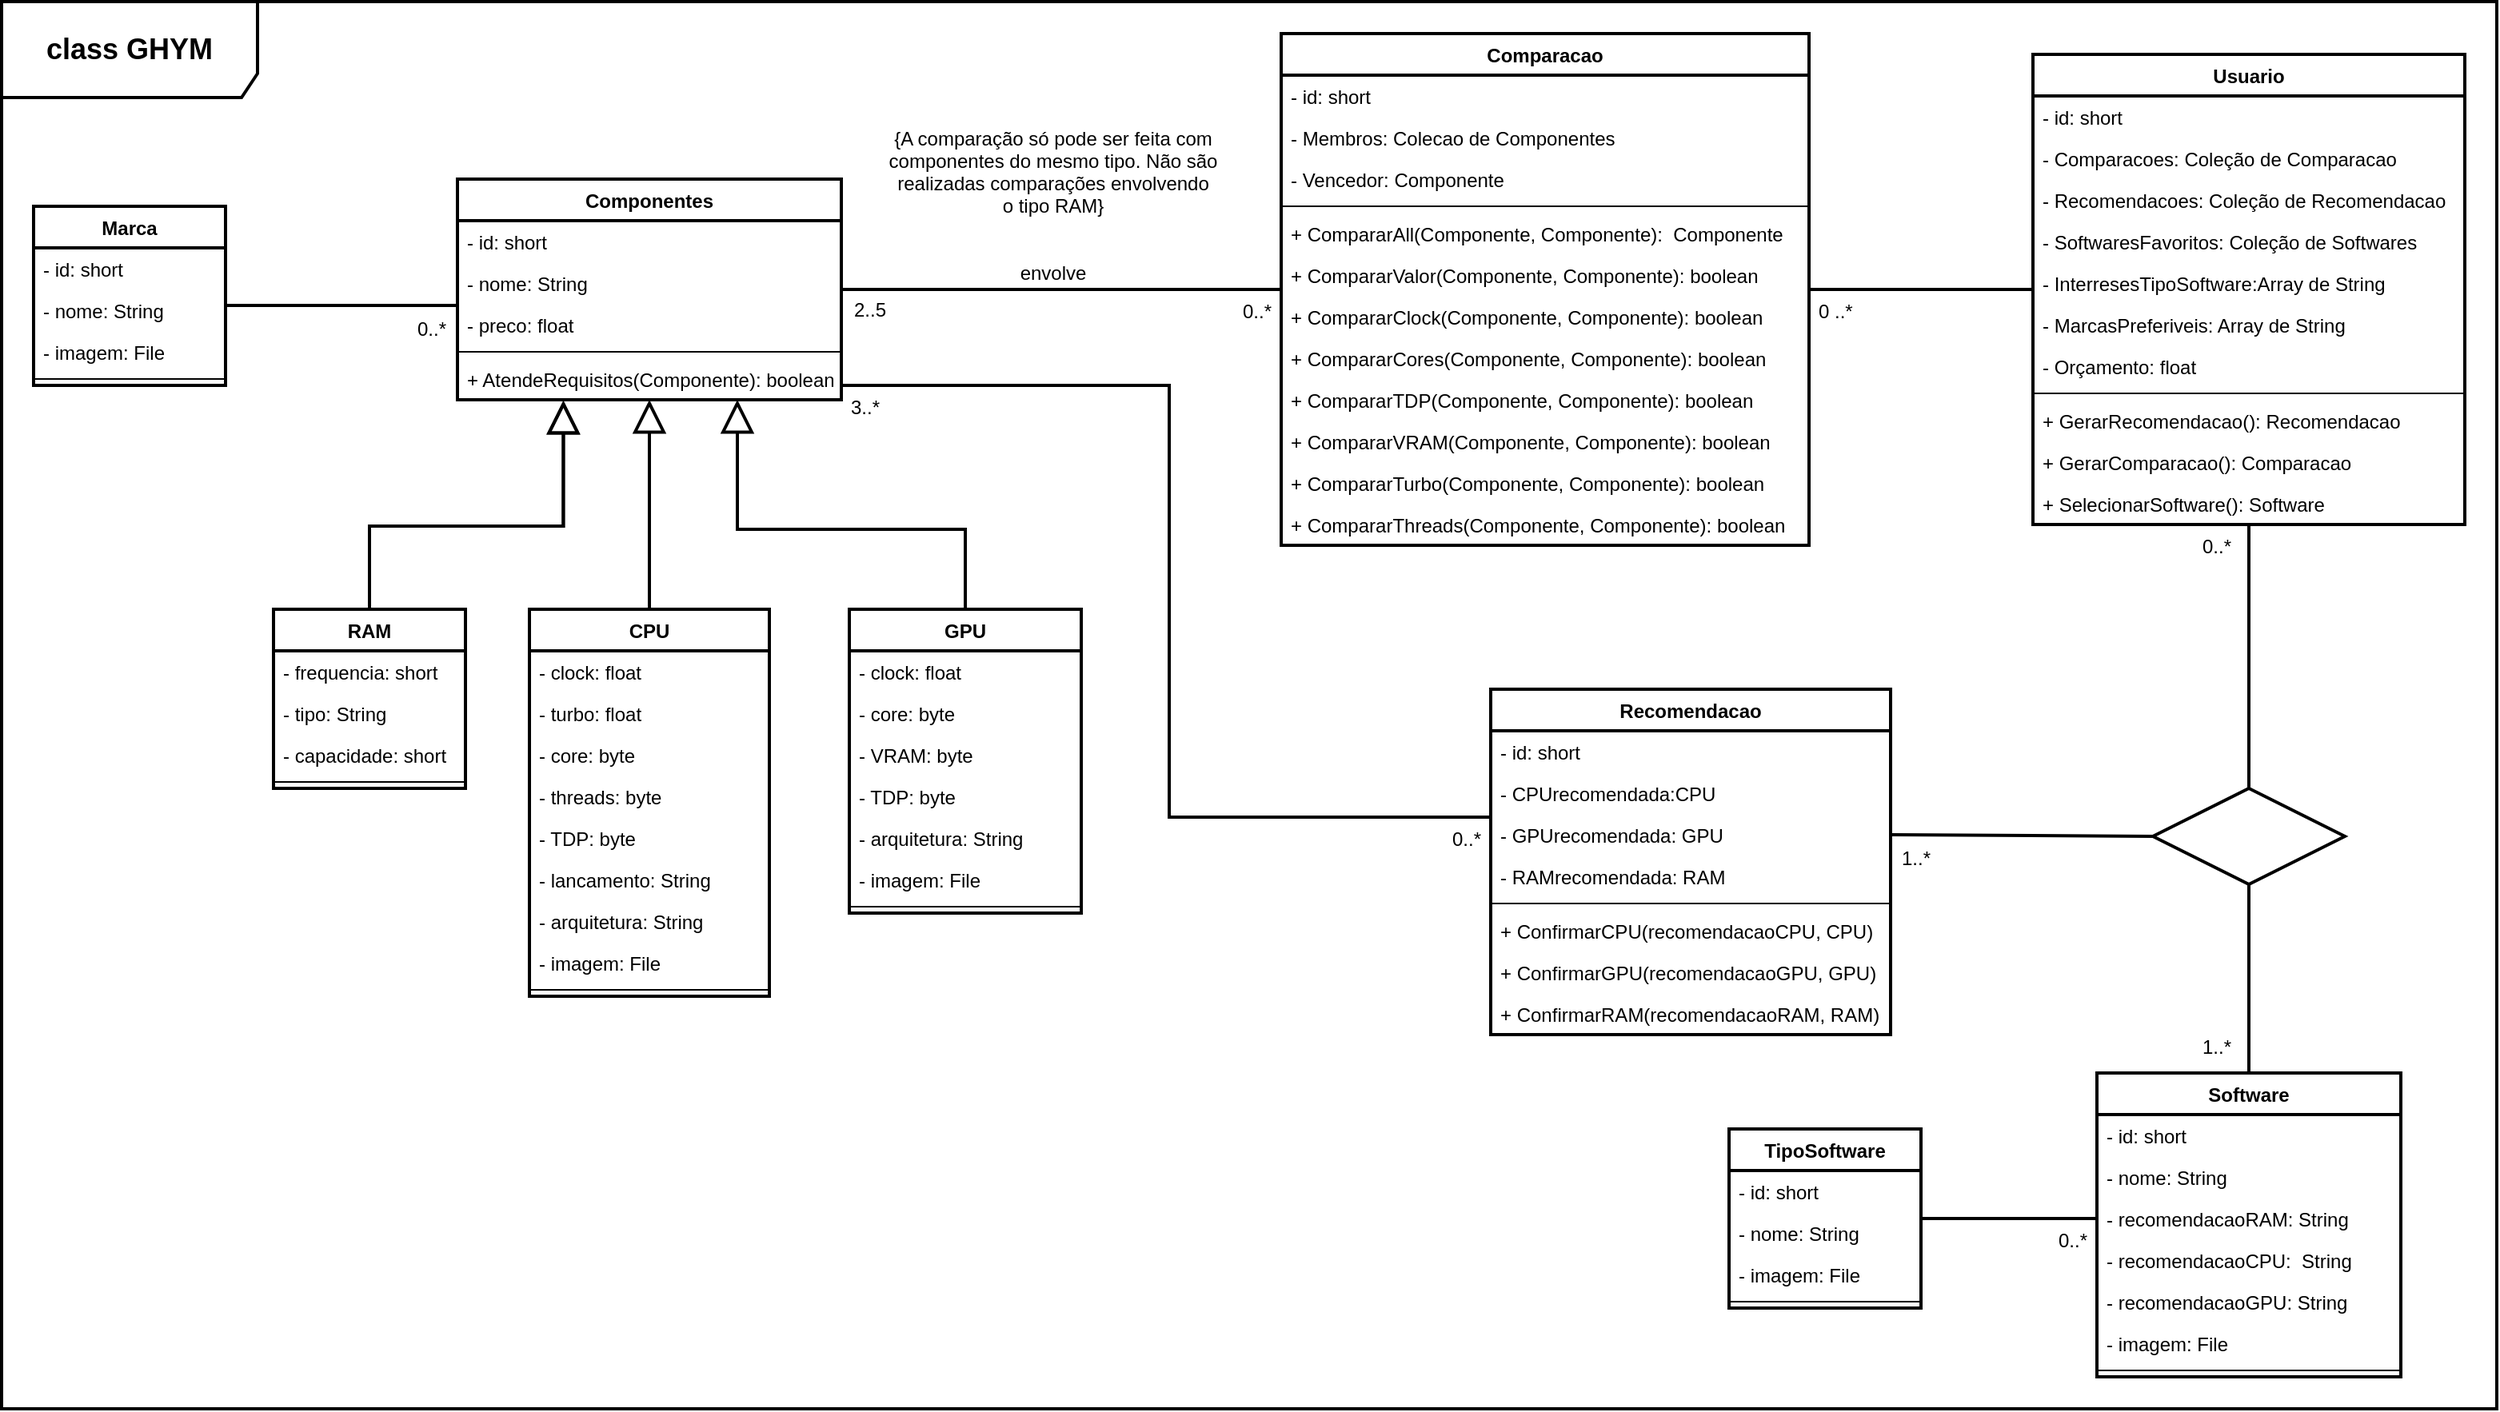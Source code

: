 <mxfile version="20.0.1" type="device"><diagram id="q0GnC5Ls4fekXcow4jfo" name="Page-3"><mxGraphModel dx="2053" dy="1188" grid="1" gridSize="10" guides="1" tooltips="1" connect="1" arrows="1" fold="1" page="1" pageScale="1" pageWidth="1654" pageHeight="1169" math="0" shadow="0"><root><mxCell id="0"/><mxCell id="1" parent="0"/><mxCell id="ru-BR2bb6icUTvmeNzAz-2" value="&lt;b&gt;&lt;font style=&quot;font-size: 18px;&quot;&gt;class GHYM&lt;/font&gt;&lt;/b&gt;" style="shape=umlFrame;whiteSpace=wrap;html=1;width=160;height=60;strokeWidth=2;" parent="1" vertex="1"><mxGeometry x="30" y="90" width="1560" height="880" as="geometry"/></mxCell><mxCell id="Xdkv_CF18negq-r8v4-a-1" value="GPU" style="swimlane;fontStyle=1;align=center;verticalAlign=top;childLayout=stackLayout;horizontal=1;startSize=26;horizontalStack=0;resizeParent=1;resizeParentMax=0;resizeLast=0;collapsible=1;marginBottom=0;strokeWidth=2;" parent="1" vertex="1"><mxGeometry x="560" y="470" width="145" height="190" as="geometry"/></mxCell><mxCell id="Xdkv_CF18negq-r8v4-a-4" value="- clock: float" style="text;strokeColor=none;fillColor=none;align=left;verticalAlign=top;spacingLeft=4;spacingRight=4;overflow=hidden;rotatable=0;points=[[0,0.5],[1,0.5]];portConstraint=eastwest;" parent="Xdkv_CF18negq-r8v4-a-1" vertex="1"><mxGeometry y="26" width="145" height="26" as="geometry"/></mxCell><mxCell id="Xdkv_CF18negq-r8v4-a-5" value="- core: byte" style="text;strokeColor=none;fillColor=none;align=left;verticalAlign=top;spacingLeft=4;spacingRight=4;overflow=hidden;rotatable=0;points=[[0,0.5],[1,0.5]];portConstraint=eastwest;" parent="Xdkv_CF18negq-r8v4-a-1" vertex="1"><mxGeometry y="52" width="145" height="26" as="geometry"/></mxCell><mxCell id="Xdkv_CF18negq-r8v4-a-7" value="- VRAM: byte" style="text;strokeColor=none;fillColor=none;align=left;verticalAlign=top;spacingLeft=4;spacingRight=4;overflow=hidden;rotatable=0;points=[[0,0.5],[1,0.5]];portConstraint=eastwest;" parent="Xdkv_CF18negq-r8v4-a-1" vertex="1"><mxGeometry y="78" width="145" height="26" as="geometry"/></mxCell><mxCell id="Xdkv_CF18negq-r8v4-a-8" value="- TDP: byte" style="text;strokeColor=none;fillColor=none;align=left;verticalAlign=top;spacingLeft=4;spacingRight=4;overflow=hidden;rotatable=0;points=[[0,0.5],[1,0.5]];portConstraint=eastwest;" parent="Xdkv_CF18negq-r8v4-a-1" vertex="1"><mxGeometry y="104" width="145" height="26" as="geometry"/></mxCell><mxCell id="Xdkv_CF18negq-r8v4-a-9" value="- arquitetura: String" style="text;strokeColor=none;fillColor=none;align=left;verticalAlign=top;spacingLeft=4;spacingRight=4;overflow=hidden;rotatable=0;points=[[0,0.5],[1,0.5]];portConstraint=eastwest;" parent="Xdkv_CF18negq-r8v4-a-1" vertex="1"><mxGeometry y="130" width="145" height="26" as="geometry"/></mxCell><mxCell id="Xdkv_CF18negq-r8v4-a-11" value="- imagem: File" style="text;strokeColor=none;fillColor=none;align=left;verticalAlign=top;spacingLeft=4;spacingRight=4;overflow=hidden;rotatable=0;points=[[0,0.5],[1,0.5]];portConstraint=eastwest;" parent="Xdkv_CF18negq-r8v4-a-1" vertex="1"><mxGeometry y="156" width="145" height="26" as="geometry"/></mxCell><mxCell id="Xdkv_CF18negq-r8v4-a-12" value="" style="line;strokeWidth=1;fillColor=none;align=left;verticalAlign=middle;spacingTop=-1;spacingLeft=3;spacingRight=3;rotatable=0;labelPosition=right;points=[];portConstraint=eastwest;" parent="Xdkv_CF18negq-r8v4-a-1" vertex="1"><mxGeometry y="182" width="145" height="8" as="geometry"/></mxCell><mxCell id="xp7jm3sdg3L5fd-eJn9v-1" value="CPU" style="swimlane;fontStyle=1;align=center;verticalAlign=top;childLayout=stackLayout;horizontal=1;startSize=26;horizontalStack=0;resizeParent=1;resizeParentMax=0;resizeLast=0;collapsible=1;marginBottom=0;strokeWidth=2;" parent="1" vertex="1"><mxGeometry x="360" y="470" width="150" height="242" as="geometry"/></mxCell><mxCell id="xp7jm3sdg3L5fd-eJn9v-4" value="- clock: float" style="text;strokeColor=none;fillColor=none;align=left;verticalAlign=top;spacingLeft=4;spacingRight=4;overflow=hidden;rotatable=0;points=[[0,0.5],[1,0.5]];portConstraint=eastwest;" parent="xp7jm3sdg3L5fd-eJn9v-1" vertex="1"><mxGeometry y="26" width="150" height="26" as="geometry"/></mxCell><mxCell id="xp7jm3sdg3L5fd-eJn9v-5" value="- turbo: float" style="text;strokeColor=none;fillColor=none;align=left;verticalAlign=top;spacingLeft=4;spacingRight=4;overflow=hidden;rotatable=0;points=[[0,0.5],[1,0.5]];portConstraint=eastwest;" parent="xp7jm3sdg3L5fd-eJn9v-1" vertex="1"><mxGeometry y="52" width="150" height="26" as="geometry"/></mxCell><mxCell id="xp7jm3sdg3L5fd-eJn9v-6" value="- core: byte" style="text;strokeColor=none;fillColor=none;align=left;verticalAlign=top;spacingLeft=4;spacingRight=4;overflow=hidden;rotatable=0;points=[[0,0.5],[1,0.5]];portConstraint=eastwest;" parent="xp7jm3sdg3L5fd-eJn9v-1" vertex="1"><mxGeometry y="78" width="150" height="26" as="geometry"/></mxCell><mxCell id="xp7jm3sdg3L5fd-eJn9v-7" value="- threads: byte" style="text;strokeColor=none;fillColor=none;align=left;verticalAlign=top;spacingLeft=4;spacingRight=4;overflow=hidden;rotatable=0;points=[[0,0.5],[1,0.5]];portConstraint=eastwest;" parent="xp7jm3sdg3L5fd-eJn9v-1" vertex="1"><mxGeometry y="104" width="150" height="26" as="geometry"/></mxCell><mxCell id="xp7jm3sdg3L5fd-eJn9v-9" value="- TDP: byte" style="text;strokeColor=none;fillColor=none;align=left;verticalAlign=top;spacingLeft=4;spacingRight=4;overflow=hidden;rotatable=0;points=[[0,0.5],[1,0.5]];portConstraint=eastwest;" parent="xp7jm3sdg3L5fd-eJn9v-1" vertex="1"><mxGeometry y="130" width="150" height="26" as="geometry"/></mxCell><mxCell id="xp7jm3sdg3L5fd-eJn9v-10" value="- lancamento: String" style="text;strokeColor=none;fillColor=none;align=left;verticalAlign=top;spacingLeft=4;spacingRight=4;overflow=hidden;rotatable=0;points=[[0,0.5],[1,0.5]];portConstraint=eastwest;" parent="xp7jm3sdg3L5fd-eJn9v-1" vertex="1"><mxGeometry y="156" width="150" height="26" as="geometry"/></mxCell><mxCell id="xp7jm3sdg3L5fd-eJn9v-11" value="- arquitetura: String" style="text;strokeColor=none;fillColor=none;align=left;verticalAlign=top;spacingLeft=4;spacingRight=4;overflow=hidden;rotatable=0;points=[[0,0.5],[1,0.5]];portConstraint=eastwest;" parent="xp7jm3sdg3L5fd-eJn9v-1" vertex="1"><mxGeometry y="182" width="150" height="26" as="geometry"/></mxCell><mxCell id="xp7jm3sdg3L5fd-eJn9v-13" value="- imagem: File" style="text;strokeColor=none;fillColor=none;align=left;verticalAlign=top;spacingLeft=4;spacingRight=4;overflow=hidden;rotatable=0;points=[[0,0.5],[1,0.5]];portConstraint=eastwest;" parent="xp7jm3sdg3L5fd-eJn9v-1" vertex="1"><mxGeometry y="208" width="150" height="26" as="geometry"/></mxCell><mxCell id="xp7jm3sdg3L5fd-eJn9v-14" value="" style="line;strokeWidth=1;fillColor=none;align=left;verticalAlign=middle;spacingTop=-1;spacingLeft=3;spacingRight=3;rotatable=0;labelPosition=right;points=[];portConstraint=eastwest;" parent="xp7jm3sdg3L5fd-eJn9v-1" vertex="1"><mxGeometry y="234" width="150" height="8" as="geometry"/></mxCell><mxCell id="c_ujY5KrWzzszvDml2Bm-1" value="RAM" style="swimlane;fontStyle=1;align=center;verticalAlign=top;childLayout=stackLayout;horizontal=1;startSize=26;horizontalStack=0;resizeParent=1;resizeParentMax=0;resizeLast=0;collapsible=1;marginBottom=0;strokeWidth=2;" parent="1" vertex="1"><mxGeometry x="200" y="470" width="120" height="112" as="geometry"/></mxCell><mxCell id="c_ujY5KrWzzszvDml2Bm-5" value="- frequencia: short" style="text;strokeColor=none;fillColor=none;align=left;verticalAlign=top;spacingLeft=4;spacingRight=4;overflow=hidden;rotatable=0;points=[[0,0.5],[1,0.5]];portConstraint=eastwest;" parent="c_ujY5KrWzzszvDml2Bm-1" vertex="1"><mxGeometry y="26" width="120" height="26" as="geometry"/></mxCell><mxCell id="c_ujY5KrWzzszvDml2Bm-6" value="- tipo: String" style="text;strokeColor=none;fillColor=none;align=left;verticalAlign=top;spacingLeft=4;spacingRight=4;overflow=hidden;rotatable=0;points=[[0,0.5],[1,0.5]];portConstraint=eastwest;" parent="c_ujY5KrWzzszvDml2Bm-1" vertex="1"><mxGeometry y="52" width="120" height="26" as="geometry"/></mxCell><mxCell id="c_ujY5KrWzzszvDml2Bm-7" value="- capacidade: short" style="text;strokeColor=none;fillColor=none;align=left;verticalAlign=top;spacingLeft=4;spacingRight=4;overflow=hidden;rotatable=0;points=[[0,0.5],[1,0.5]];portConstraint=eastwest;" parent="c_ujY5KrWzzszvDml2Bm-1" vertex="1"><mxGeometry y="78" width="120" height="26" as="geometry"/></mxCell><mxCell id="c_ujY5KrWzzszvDml2Bm-9" value="" style="line;strokeWidth=1;fillColor=none;align=left;verticalAlign=middle;spacingTop=-1;spacingLeft=3;spacingRight=3;rotatable=0;labelPosition=right;points=[];portConstraint=eastwest;" parent="c_ujY5KrWzzszvDml2Bm-1" vertex="1"><mxGeometry y="104" width="120" height="8" as="geometry"/></mxCell><mxCell id="sqvv-hXPswrq-XNtysJl-1" value="Software" style="swimlane;fontStyle=1;align=center;verticalAlign=top;childLayout=stackLayout;horizontal=1;startSize=26;horizontalStack=0;resizeParent=1;resizeParentMax=0;resizeLast=0;collapsible=1;marginBottom=0;strokeWidth=2;" parent="1" vertex="1"><mxGeometry x="1340" y="760" width="190" height="190" as="geometry"/></mxCell><mxCell id="sqvv-hXPswrq-XNtysJl-2" value="- id: short" style="text;strokeColor=none;fillColor=none;align=left;verticalAlign=top;spacingLeft=4;spacingRight=4;overflow=hidden;rotatable=0;points=[[0,0.5],[1,0.5]];portConstraint=eastwest;" parent="sqvv-hXPswrq-XNtysJl-1" vertex="1"><mxGeometry y="26" width="190" height="26" as="geometry"/></mxCell><mxCell id="sqvv-hXPswrq-XNtysJl-3" value="- nome: String" style="text;strokeColor=none;fillColor=none;align=left;verticalAlign=top;spacingLeft=4;spacingRight=4;overflow=hidden;rotatable=0;points=[[0,0.5],[1,0.5]];portConstraint=eastwest;" parent="sqvv-hXPswrq-XNtysJl-1" vertex="1"><mxGeometry y="52" width="190" height="26" as="geometry"/></mxCell><mxCell id="sqvv-hXPswrq-XNtysJl-5" value="- recomendacaoRAM: String" style="text;strokeColor=none;fillColor=none;align=left;verticalAlign=top;spacingLeft=4;spacingRight=4;overflow=hidden;rotatable=0;points=[[0,0.5],[1,0.5]];portConstraint=eastwest;" parent="sqvv-hXPswrq-XNtysJl-1" vertex="1"><mxGeometry y="78" width="190" height="26" as="geometry"/></mxCell><mxCell id="sqvv-hXPswrq-XNtysJl-6" value="- recomendacaoCPU:  String" style="text;strokeColor=none;fillColor=none;align=left;verticalAlign=top;spacingLeft=4;spacingRight=4;overflow=hidden;rotatable=0;points=[[0,0.5],[1,0.5]];portConstraint=eastwest;" parent="sqvv-hXPswrq-XNtysJl-1" vertex="1"><mxGeometry y="104" width="190" height="26" as="geometry"/></mxCell><mxCell id="sqvv-hXPswrq-XNtysJl-7" value="- recomendacaoGPU: String" style="text;strokeColor=none;fillColor=none;align=left;verticalAlign=top;spacingLeft=4;spacingRight=4;overflow=hidden;rotatable=0;points=[[0,0.5],[1,0.5]];portConstraint=eastwest;" parent="sqvv-hXPswrq-XNtysJl-1" vertex="1"><mxGeometry y="130" width="190" height="26" as="geometry"/></mxCell><mxCell id="sqvv-hXPswrq-XNtysJl-8" value="- imagem: File" style="text;strokeColor=none;fillColor=none;align=left;verticalAlign=top;spacingLeft=4;spacingRight=4;overflow=hidden;rotatable=0;points=[[0,0.5],[1,0.5]];portConstraint=eastwest;" parent="sqvv-hXPswrq-XNtysJl-1" vertex="1"><mxGeometry y="156" width="190" height="26" as="geometry"/></mxCell><mxCell id="sqvv-hXPswrq-XNtysJl-9" value="" style="line;strokeWidth=1;fillColor=none;align=left;verticalAlign=middle;spacingTop=-1;spacingLeft=3;spacingRight=3;rotatable=0;labelPosition=right;points=[];portConstraint=eastwest;" parent="sqvv-hXPswrq-XNtysJl-1" vertex="1"><mxGeometry y="182" width="190" height="8" as="geometry"/></mxCell><mxCell id="-R02p3gQK6vpSPpN9Q0l-1" value="Recomendacao" style="swimlane;fontStyle=1;align=center;verticalAlign=top;childLayout=stackLayout;horizontal=1;startSize=26;horizontalStack=0;resizeParent=1;resizeParentMax=0;resizeLast=0;collapsible=1;marginBottom=0;strokeWidth=2;" parent="1" vertex="1"><mxGeometry x="961" y="520" width="250" height="216" as="geometry"/></mxCell><mxCell id="PfUgnS2XNSWGEzUDLgGL-3" value="- id: short" style="text;strokeColor=none;fillColor=none;align=left;verticalAlign=top;spacingLeft=4;spacingRight=4;overflow=hidden;rotatable=0;points=[[0,0.5],[1,0.5]];portConstraint=eastwest;" parent="-R02p3gQK6vpSPpN9Q0l-1" vertex="1"><mxGeometry y="26" width="250" height="26" as="geometry"/></mxCell><mxCell id="-R02p3gQK6vpSPpN9Q0l-5" value="- CPUrecomendada:CPU" style="text;strokeColor=none;fillColor=none;align=left;verticalAlign=top;spacingLeft=4;spacingRight=4;overflow=hidden;rotatable=0;points=[[0,0.5],[1,0.5]];portConstraint=eastwest;" parent="-R02p3gQK6vpSPpN9Q0l-1" vertex="1"><mxGeometry y="52" width="250" height="26" as="geometry"/></mxCell><mxCell id="-R02p3gQK6vpSPpN9Q0l-6" value="- GPUrecomendada: GPU" style="text;strokeColor=none;fillColor=none;align=left;verticalAlign=top;spacingLeft=4;spacingRight=4;overflow=hidden;rotatable=0;points=[[0,0.5],[1,0.5]];portConstraint=eastwest;" parent="-R02p3gQK6vpSPpN9Q0l-1" vertex="1"><mxGeometry y="78" width="250" height="26" as="geometry"/></mxCell><mxCell id="-R02p3gQK6vpSPpN9Q0l-2" value="- RAMrecomendada: RAM" style="text;strokeColor=none;fillColor=none;align=left;verticalAlign=top;spacingLeft=4;spacingRight=4;overflow=hidden;rotatable=0;points=[[0,0.5],[1,0.5]];portConstraint=eastwest;" parent="-R02p3gQK6vpSPpN9Q0l-1" vertex="1"><mxGeometry y="104" width="250" height="26" as="geometry"/></mxCell><mxCell id="-R02p3gQK6vpSPpN9Q0l-3" value="" style="line;strokeWidth=1;fillColor=none;align=left;verticalAlign=middle;spacingTop=-1;spacingLeft=3;spacingRight=3;rotatable=0;labelPosition=right;points=[];portConstraint=eastwest;" parent="-R02p3gQK6vpSPpN9Q0l-1" vertex="1"><mxGeometry y="130" width="250" height="8" as="geometry"/></mxCell><mxCell id="-R02p3gQK6vpSPpN9Q0l-4" value="+ ConfirmarCPU(recomendacaoCPU, CPU)" style="text;strokeColor=none;fillColor=none;align=left;verticalAlign=top;spacingLeft=4;spacingRight=4;overflow=hidden;rotatable=0;points=[[0,0.5],[1,0.5]];portConstraint=eastwest;" parent="-R02p3gQK6vpSPpN9Q0l-1" vertex="1"><mxGeometry y="138" width="250" height="26" as="geometry"/></mxCell><mxCell id="PfUgnS2XNSWGEzUDLgGL-10" value="+ ConfirmarGPU(recomendacaoGPU, GPU)" style="text;strokeColor=none;fillColor=none;align=left;verticalAlign=top;spacingLeft=4;spacingRight=4;overflow=hidden;rotatable=0;points=[[0,0.5],[1,0.5]];portConstraint=eastwest;" parent="-R02p3gQK6vpSPpN9Q0l-1" vertex="1"><mxGeometry y="164" width="250" height="26" as="geometry"/></mxCell><mxCell id="PfUgnS2XNSWGEzUDLgGL-11" value="+ ConfirmarRAM(recomendacaoRAM, RAM)" style="text;strokeColor=none;fillColor=none;align=left;verticalAlign=top;spacingLeft=4;spacingRight=4;overflow=hidden;rotatable=0;points=[[0,0.5],[1,0.5]];portConstraint=eastwest;" parent="-R02p3gQK6vpSPpN9Q0l-1" vertex="1"><mxGeometry y="190" width="250" height="26" as="geometry"/></mxCell><mxCell id="-R02p3gQK6vpSPpN9Q0l-7" value="Componentes" style="swimlane;fontStyle=1;align=center;verticalAlign=top;childLayout=stackLayout;horizontal=1;startSize=26;horizontalStack=0;resizeParent=1;resizeParentMax=0;resizeLast=0;collapsible=1;marginBottom=0;strokeWidth=2;" parent="1" vertex="1"><mxGeometry x="315" y="201" width="240" height="138" as="geometry"/></mxCell><mxCell id="-R02p3gQK6vpSPpN9Q0l-11" value="- id: short" style="text;strokeColor=none;fillColor=none;align=left;verticalAlign=top;spacingLeft=4;spacingRight=4;overflow=hidden;rotatable=0;points=[[0,0.5],[1,0.5]];portConstraint=eastwest;" parent="-R02p3gQK6vpSPpN9Q0l-7" vertex="1"><mxGeometry y="26" width="240" height="26" as="geometry"/></mxCell><mxCell id="-R02p3gQK6vpSPpN9Q0l-12" value="- nome: String" style="text;strokeColor=none;fillColor=none;align=left;verticalAlign=top;spacingLeft=4;spacingRight=4;overflow=hidden;rotatable=0;points=[[0,0.5],[1,0.5]];portConstraint=eastwest;" parent="-R02p3gQK6vpSPpN9Q0l-7" vertex="1"><mxGeometry y="52" width="240" height="26" as="geometry"/></mxCell><mxCell id="Om5pebT329hOCY7zmXVv-1" value="- preco: float" style="text;strokeColor=none;fillColor=none;align=left;verticalAlign=top;spacingLeft=4;spacingRight=4;overflow=hidden;rotatable=0;points=[[0,0.5],[1,0.5]];portConstraint=eastwest;" parent="-R02p3gQK6vpSPpN9Q0l-7" vertex="1"><mxGeometry y="78" width="240" height="26" as="geometry"/></mxCell><mxCell id="-R02p3gQK6vpSPpN9Q0l-9" value="" style="line;strokeWidth=1;fillColor=none;align=left;verticalAlign=middle;spacingTop=-1;spacingLeft=3;spacingRight=3;rotatable=0;labelPosition=right;points=[];portConstraint=eastwest;" parent="-R02p3gQK6vpSPpN9Q0l-7" vertex="1"><mxGeometry y="104" width="240" height="8" as="geometry"/></mxCell><mxCell id="Om5pebT329hOCY7zmXVv-17" value="+ AtendeRequisitos(Componente): boolean" style="text;strokeColor=none;fillColor=none;align=left;verticalAlign=top;spacingLeft=4;spacingRight=4;overflow=hidden;rotatable=0;points=[[0,0.5],[1,0.5]];portConstraint=eastwest;" parent="-R02p3gQK6vpSPpN9Q0l-7" vertex="1"><mxGeometry y="112" width="240" height="26" as="geometry"/></mxCell><mxCell id="Om5pebT329hOCY7zmXVv-2" value="Comparacao" style="swimlane;fontStyle=1;align=center;verticalAlign=top;childLayout=stackLayout;horizontal=1;startSize=26;horizontalStack=0;resizeParent=1;resizeParentMax=0;resizeLast=0;collapsible=1;marginBottom=0;strokeWidth=2;" parent="1" vertex="1"><mxGeometry x="830" y="110" width="330" height="320" as="geometry"/></mxCell><mxCell id="Om5pebT329hOCY7zmXVv-3" value="- id: short" style="text;strokeColor=none;fillColor=none;align=left;verticalAlign=top;spacingLeft=4;spacingRight=4;overflow=hidden;rotatable=0;points=[[0,0.5],[1,0.5]];portConstraint=eastwest;" parent="Om5pebT329hOCY7zmXVv-2" vertex="1"><mxGeometry y="26" width="330" height="26" as="geometry"/></mxCell><mxCell id="Om5pebT329hOCY7zmXVv-4" value="- Membros: Colecao de Componentes" style="text;strokeColor=none;fillColor=none;align=left;verticalAlign=top;spacingLeft=4;spacingRight=4;overflow=hidden;rotatable=0;points=[[0,0.5],[1,0.5]];portConstraint=eastwest;" parent="Om5pebT329hOCY7zmXVv-2" vertex="1"><mxGeometry y="52" width="330" height="26" as="geometry"/></mxCell><mxCell id="Om5pebT329hOCY7zmXVv-5" value="- Vencedor: Componente" style="text;strokeColor=none;fillColor=none;align=left;verticalAlign=top;spacingLeft=4;spacingRight=4;overflow=hidden;rotatable=0;points=[[0,0.5],[1,0.5]];portConstraint=eastwest;" parent="Om5pebT329hOCY7zmXVv-2" vertex="1"><mxGeometry y="78" width="330" height="26" as="geometry"/></mxCell><mxCell id="Om5pebT329hOCY7zmXVv-7" value="" style="line;strokeWidth=1;fillColor=none;align=left;verticalAlign=middle;spacingTop=-1;spacingLeft=3;spacingRight=3;rotatable=0;labelPosition=right;points=[];portConstraint=eastwest;" parent="Om5pebT329hOCY7zmXVv-2" vertex="1"><mxGeometry y="104" width="330" height="8" as="geometry"/></mxCell><mxCell id="Om5pebT329hOCY7zmXVv-16" value="+ CompararAll(Componente, Componente):  Componente" style="text;strokeColor=none;fillColor=none;align=left;verticalAlign=top;spacingLeft=4;spacingRight=4;overflow=hidden;rotatable=0;points=[[0,0.5],[1,0.5]];portConstraint=eastwest;" parent="Om5pebT329hOCY7zmXVv-2" vertex="1"><mxGeometry y="112" width="330" height="26" as="geometry"/></mxCell><mxCell id="Om5pebT329hOCY7zmXVv-10" value="+ CompararValor(Componente, Componente): boolean" style="text;strokeColor=none;fillColor=none;align=left;verticalAlign=top;spacingLeft=4;spacingRight=4;overflow=hidden;rotatable=0;points=[[0,0.5],[1,0.5]];portConstraint=eastwest;" parent="Om5pebT329hOCY7zmXVv-2" vertex="1"><mxGeometry y="138" width="330" height="26" as="geometry"/></mxCell><mxCell id="Om5pebT329hOCY7zmXVv-11" value="+ CompararClock(Componente, Componente): boolean" style="text;strokeColor=none;fillColor=none;align=left;verticalAlign=top;spacingLeft=4;spacingRight=4;overflow=hidden;rotatable=0;points=[[0,0.5],[1,0.5]];portConstraint=eastwest;" parent="Om5pebT329hOCY7zmXVv-2" vertex="1"><mxGeometry y="164" width="330" height="26" as="geometry"/></mxCell><mxCell id="Om5pebT329hOCY7zmXVv-12" value="+ CompararCores(Componente, Componente): boolean" style="text;strokeColor=none;fillColor=none;align=left;verticalAlign=top;spacingLeft=4;spacingRight=4;overflow=hidden;rotatable=0;points=[[0,0.5],[1,0.5]];portConstraint=eastwest;" parent="Om5pebT329hOCY7zmXVv-2" vertex="1"><mxGeometry y="190" width="330" height="26" as="geometry"/></mxCell><mxCell id="Om5pebT329hOCY7zmXVv-13" value="+ CompararTDP(Componente, Componente): boolean" style="text;strokeColor=none;fillColor=none;align=left;verticalAlign=top;spacingLeft=4;spacingRight=4;overflow=hidden;rotatable=0;points=[[0,0.5],[1,0.5]];portConstraint=eastwest;" parent="Om5pebT329hOCY7zmXVv-2" vertex="1"><mxGeometry y="216" width="330" height="26" as="geometry"/></mxCell><mxCell id="Om5pebT329hOCY7zmXVv-14" value="+ CompararVRAM(Componente, Componente): boolean" style="text;strokeColor=none;fillColor=none;align=left;verticalAlign=top;spacingLeft=4;spacingRight=4;overflow=hidden;rotatable=0;points=[[0,0.5],[1,0.5]];portConstraint=eastwest;" parent="Om5pebT329hOCY7zmXVv-2" vertex="1"><mxGeometry y="242" width="330" height="26" as="geometry"/></mxCell><mxCell id="Om5pebT329hOCY7zmXVv-15" value="+ CompararTurbo(Componente, Componente): boolean" style="text;strokeColor=none;fillColor=none;align=left;verticalAlign=top;spacingLeft=4;spacingRight=4;overflow=hidden;rotatable=0;points=[[0,0.5],[1,0.5]];portConstraint=eastwest;" parent="Om5pebT329hOCY7zmXVv-2" vertex="1"><mxGeometry y="268" width="330" height="26" as="geometry"/></mxCell><mxCell id="Om5pebT329hOCY7zmXVv-8" value="+ CompararThreads(Componente, Componente): boolean" style="text;strokeColor=none;fillColor=none;align=left;verticalAlign=top;spacingLeft=4;spacingRight=4;overflow=hidden;rotatable=0;points=[[0,0.5],[1,0.5]];portConstraint=eastwest;" parent="Om5pebT329hOCY7zmXVv-2" vertex="1"><mxGeometry y="294" width="330" height="26" as="geometry"/></mxCell><mxCell id="Om5pebT329hOCY7zmXVv-19" value="Usuario" style="swimlane;fontStyle=1;align=center;verticalAlign=top;childLayout=stackLayout;horizontal=1;startSize=26;horizontalStack=0;resizeParent=1;resizeParentMax=0;resizeLast=0;collapsible=1;marginBottom=0;strokeWidth=2;" parent="1" vertex="1"><mxGeometry x="1300" y="123" width="270" height="294" as="geometry"/></mxCell><mxCell id="v1nuqU7W55UNnPgFT_dU-1" value="- id: short" style="text;strokeColor=none;fillColor=none;align=left;verticalAlign=top;spacingLeft=4;spacingRight=4;overflow=hidden;rotatable=0;points=[[0,0.5],[1,0.5]];portConstraint=eastwest;" parent="Om5pebT329hOCY7zmXVv-19" vertex="1"><mxGeometry y="26" width="270" height="26" as="geometry"/></mxCell><mxCell id="Om5pebT329hOCY7zmXVv-24" value="- Comparacoes: Coleção de Comparacao " style="text;strokeColor=none;fillColor=none;align=left;verticalAlign=top;spacingLeft=4;spacingRight=4;overflow=hidden;rotatable=0;points=[[0,0.5],[1,0.5]];portConstraint=eastwest;" parent="Om5pebT329hOCY7zmXVv-19" vertex="1"><mxGeometry y="52" width="270" height="26" as="geometry"/></mxCell><mxCell id="Om5pebT329hOCY7zmXVv-20" value="- Recomendacoes: Coleção de Recomendacao " style="text;strokeColor=none;fillColor=none;align=left;verticalAlign=top;spacingLeft=4;spacingRight=4;overflow=hidden;rotatable=0;points=[[0,0.5],[1,0.5]];portConstraint=eastwest;" parent="Om5pebT329hOCY7zmXVv-19" vertex="1"><mxGeometry y="78" width="270" height="26" as="geometry"/></mxCell><mxCell id="Om5pebT329hOCY7zmXVv-25" value="- SoftwaresFavoritos: Coleção de Softwares " style="text;strokeColor=none;fillColor=none;align=left;verticalAlign=top;spacingLeft=4;spacingRight=4;overflow=hidden;rotatable=0;points=[[0,0.5],[1,0.5]];portConstraint=eastwest;" parent="Om5pebT329hOCY7zmXVv-19" vertex="1"><mxGeometry y="104" width="270" height="26" as="geometry"/></mxCell><mxCell id="Om5pebT329hOCY7zmXVv-26" value="- InterresesTipoSoftware:Array de String " style="text;strokeColor=none;fillColor=none;align=left;verticalAlign=top;spacingLeft=4;spacingRight=4;overflow=hidden;rotatable=0;points=[[0,0.5],[1,0.5]];portConstraint=eastwest;" parent="Om5pebT329hOCY7zmXVv-19" vertex="1"><mxGeometry y="130" width="270" height="26" as="geometry"/></mxCell><mxCell id="Om5pebT329hOCY7zmXVv-28" value="- MarcasPreferiveis: Array de String" style="text;strokeColor=none;fillColor=none;align=left;verticalAlign=top;spacingLeft=4;spacingRight=4;overflow=hidden;rotatable=0;points=[[0,0.5],[1,0.5]];portConstraint=eastwest;" parent="Om5pebT329hOCY7zmXVv-19" vertex="1"><mxGeometry y="156" width="270" height="26" as="geometry"/></mxCell><mxCell id="Om5pebT329hOCY7zmXVv-27" value="- Orçamento: float " style="text;strokeColor=none;fillColor=none;align=left;verticalAlign=top;spacingLeft=4;spacingRight=4;overflow=hidden;rotatable=0;points=[[0,0.5],[1,0.5]];portConstraint=eastwest;" parent="Om5pebT329hOCY7zmXVv-19" vertex="1"><mxGeometry y="182" width="270" height="26" as="geometry"/></mxCell><mxCell id="Om5pebT329hOCY7zmXVv-21" value="" style="line;strokeWidth=1;fillColor=none;align=left;verticalAlign=middle;spacingTop=-1;spacingLeft=3;spacingRight=3;rotatable=0;labelPosition=right;points=[];portConstraint=eastwest;" parent="Om5pebT329hOCY7zmXVv-19" vertex="1"><mxGeometry y="208" width="270" height="8" as="geometry"/></mxCell><mxCell id="Om5pebT329hOCY7zmXVv-22" value="+ GerarRecomendacao(): Recomendacao" style="text;strokeColor=none;fillColor=none;align=left;verticalAlign=top;spacingLeft=4;spacingRight=4;overflow=hidden;rotatable=0;points=[[0,0.5],[1,0.5]];portConstraint=eastwest;" parent="Om5pebT329hOCY7zmXVv-19" vertex="1"><mxGeometry y="216" width="270" height="26" as="geometry"/></mxCell><mxCell id="PfUgnS2XNSWGEzUDLgGL-1" value="+ GerarComparacao(): Comparacao" style="text;strokeColor=none;fillColor=none;align=left;verticalAlign=top;spacingLeft=4;spacingRight=4;overflow=hidden;rotatable=0;points=[[0,0.5],[1,0.5]];portConstraint=eastwest;" parent="Om5pebT329hOCY7zmXVv-19" vertex="1"><mxGeometry y="242" width="270" height="26" as="geometry"/></mxCell><mxCell id="PfUgnS2XNSWGEzUDLgGL-2" value="+ SelecionarSoftware(): Software" style="text;strokeColor=none;fillColor=none;align=left;verticalAlign=top;spacingLeft=4;spacingRight=4;overflow=hidden;rotatable=0;points=[[0,0.5],[1,0.5]];portConstraint=eastwest;" parent="Om5pebT329hOCY7zmXVv-19" vertex="1"><mxGeometry y="268" width="270" height="26" as="geometry"/></mxCell><mxCell id="Om5pebT329hOCY7zmXVv-29" value="" style="endArrow=block;endSize=16;endFill=0;html=1;rounded=0;strokeWidth=2;edgeStyle=orthogonalEdgeStyle;entryX=0.276;entryY=1.019;entryDx=0;entryDy=0;entryPerimeter=0;" parent="1" source="c_ujY5KrWzzszvDml2Bm-1" target="Om5pebT329hOCY7zmXVv-17" edge="1"><mxGeometry width="160" relative="1" as="geometry"><mxPoint x="800" y="310" as="sourcePoint"/><mxPoint x="390" y="390" as="targetPoint"/><Array as="points"><mxPoint x="260" y="418"/><mxPoint x="381" y="418"/></Array></mxGeometry></mxCell><mxCell id="Om5pebT329hOCY7zmXVv-30" value="" style="endArrow=block;endSize=16;endFill=0;html=1;rounded=0;strokeWidth=2;" parent="1" source="xp7jm3sdg3L5fd-eJn9v-1" target="-R02p3gQK6vpSPpN9Q0l-7" edge="1"><mxGeometry width="160" relative="1" as="geometry"><mxPoint x="310.329" y="480.0" as="sourcePoint"/><mxPoint x="385.947" y="375" as="targetPoint"/></mxGeometry></mxCell><mxCell id="Om5pebT329hOCY7zmXVv-31" value="" style="endArrow=block;endSize=16;endFill=0;html=1;rounded=0;strokeWidth=2;edgeStyle=orthogonalEdgeStyle;exitX=0.5;exitY=0;exitDx=0;exitDy=0;" parent="1" source="Xdkv_CF18negq-r8v4-a-1" target="-R02p3gQK6vpSPpN9Q0l-7" edge="1"><mxGeometry width="160" relative="1" as="geometry"><mxPoint x="445" y="480.0" as="sourcePoint"/><mxPoint x="445" y="375" as="targetPoint"/><Array as="points"><mxPoint x="632" y="420"/><mxPoint x="490" y="420"/></Array></mxGeometry></mxCell><mxCell id="Om5pebT329hOCY7zmXVv-32" value="" style="endArrow=none;html=1;rounded=0;strokeWidth=2;" parent="1" source="-R02p3gQK6vpSPpN9Q0l-7" target="Om5pebT329hOCY7zmXVv-2" edge="1"><mxGeometry relative="1" as="geometry"><mxPoint x="660" y="350" as="sourcePoint"/><mxPoint x="820" y="350" as="targetPoint"/></mxGeometry></mxCell><mxCell id="Om5pebT329hOCY7zmXVv-33" value="" style="endArrow=none;html=1;rounded=0;strokeWidth=2;" parent="1" source="Om5pebT329hOCY7zmXVv-19" target="Om5pebT329hOCY7zmXVv-2" edge="1"><mxGeometry relative="1" as="geometry"><mxPoint x="565" y="293" as="sourcePoint"/><mxPoint x="830" y="293" as="targetPoint"/></mxGeometry></mxCell><mxCell id="Om5pebT329hOCY7zmXVv-34" value="" style="endArrow=none;html=1;rounded=0;strokeWidth=2;" parent="1" source="Om5pebT329hOCY7zmXVv-19" target="Om5pebT329hOCY7zmXVv-35" edge="1"><mxGeometry relative="1" as="geometry"><mxPoint x="1310" y="293" as="sourcePoint"/><mxPoint x="1435" y="510" as="targetPoint"/></mxGeometry></mxCell><mxCell id="Om5pebT329hOCY7zmXVv-35" value="" style="shape=rhombus;perimeter=rhombusPerimeter;whiteSpace=wrap;html=1;align=center;strokeWidth=2;" parent="1" vertex="1"><mxGeometry x="1375" y="582" width="120" height="60" as="geometry"/></mxCell><mxCell id="Om5pebT329hOCY7zmXVv-36" value="" style="endArrow=none;html=1;rounded=0;strokeWidth=2;entryX=0.5;entryY=1;entryDx=0;entryDy=0;" parent="1" source="sqvv-hXPswrq-XNtysJl-1" target="Om5pebT329hOCY7zmXVv-35" edge="1"><mxGeometry relative="1" as="geometry"><mxPoint x="1445" y="401" as="sourcePoint"/><mxPoint x="1445" y="592" as="targetPoint"/></mxGeometry></mxCell><mxCell id="Om5pebT329hOCY7zmXVv-37" value="" style="endArrow=none;html=1;rounded=0;strokeWidth=2;exitX=0;exitY=0.5;exitDx=0;exitDy=0;entryX=1;entryY=0.5;entryDx=0;entryDy=0;" parent="1" source="Om5pebT329hOCY7zmXVv-35" target="-R02p3gQK6vpSPpN9Q0l-6" edge="1"><mxGeometry relative="1" as="geometry"><mxPoint x="1445" y="740" as="sourcePoint"/><mxPoint x="1290" y="630" as="targetPoint"/></mxGeometry></mxCell><mxCell id="Om5pebT329hOCY7zmXVv-38" value="2..5" style="text;strokeColor=none;fillColor=none;spacingLeft=4;spacingRight=4;overflow=hidden;rotatable=0;points=[[0,0.5],[1,0.5]];portConstraint=eastwest;fontSize=12;" parent="1" vertex="1"><mxGeometry x="557" y="269" width="40" height="30" as="geometry"/></mxCell><mxCell id="Om5pebT329hOCY7zmXVv-39" value="0..*" style="text;strokeColor=none;fillColor=none;spacingLeft=4;spacingRight=4;overflow=hidden;rotatable=0;points=[[0,0.5],[1,0.5]];portConstraint=eastwest;fontSize=12;" parent="1" vertex="1"><mxGeometry x="800" y="270" width="30" height="30" as="geometry"/></mxCell><mxCell id="Om5pebT329hOCY7zmXVv-40" value="{A comparação só pode ser feita com &#10;componentes do mesmo tipo. Não são &#10;realizadas comparações envolvendo&#10;o tipo RAM}" style="text;strokeColor=none;fillColor=none;spacingLeft=4;spacingRight=4;overflow=hidden;rotatable=0;points=[[0,0.5],[1,0.5]];portConstraint=eastwest;fontSize=12;align=center;" parent="1" vertex="1"><mxGeometry x="580" y="162" width="215" height="60" as="geometry"/></mxCell><mxCell id="Om5pebT329hOCY7zmXVv-41" value="envolve" style="text;strokeColor=none;fillColor=none;spacingLeft=4;spacingRight=4;overflow=hidden;rotatable=0;points=[[0,0.5],[1,0.5]];portConstraint=eastwest;fontSize=12;align=center;" parent="1" vertex="1"><mxGeometry x="612.5" y="246" width="150" height="20" as="geometry"/></mxCell><mxCell id="Om5pebT329hOCY7zmXVv-42" value="0 ..*" style="text;strokeColor=none;fillColor=none;spacingLeft=4;spacingRight=4;overflow=hidden;rotatable=0;points=[[0,0.5],[1,0.5]];portConstraint=eastwest;fontSize=12;" parent="1" vertex="1"><mxGeometry x="1160" y="270" width="40" height="30" as="geometry"/></mxCell><mxCell id="Om5pebT329hOCY7zmXVv-43" value="0..*" style="text;strokeColor=none;fillColor=none;spacingLeft=4;spacingRight=4;overflow=hidden;rotatable=0;points=[[0,0.5],[1,0.5]];portConstraint=eastwest;fontSize=12;" parent="1" vertex="1"><mxGeometry x="1400" y="417" width="30" height="29" as="geometry"/></mxCell><mxCell id="Om5pebT329hOCY7zmXVv-44" value="1..*" style="text;strokeColor=none;fillColor=none;spacingLeft=4;spacingRight=4;overflow=hidden;rotatable=0;points=[[0,0.5],[1,0.5]];portConstraint=eastwest;fontSize=12;" parent="1" vertex="1"><mxGeometry x="1400" y="730" width="50" height="30" as="geometry"/></mxCell><mxCell id="Om5pebT329hOCY7zmXVv-45" value="1..*" style="text;strokeColor=none;fillColor=none;spacingLeft=4;spacingRight=4;overflow=hidden;rotatable=0;points=[[0,0.5],[1,0.5]];portConstraint=eastwest;fontSize=12;" parent="1" vertex="1"><mxGeometry x="1212" y="612" width="40" height="30" as="geometry"/></mxCell><mxCell id="Om5pebT329hOCY7zmXVv-46" value="" style="endArrow=none;html=1;rounded=0;strokeWidth=2;edgeStyle=orthogonalEdgeStyle;" parent="1" source="-R02p3gQK6vpSPpN9Q0l-1" target="-R02p3gQK6vpSPpN9Q0l-7" edge="1"><mxGeometry relative="1" as="geometry"><mxPoint x="1385" y="622" as="sourcePoint"/><mxPoint x="1190" y="619.873" as="targetPoint"/><Array as="points"><mxPoint x="760" y="600"/><mxPoint x="760" y="330"/></Array></mxGeometry></mxCell><mxCell id="Om5pebT329hOCY7zmXVv-47" value="3..*" style="text;strokeColor=none;fillColor=none;spacingLeft=4;spacingRight=4;overflow=hidden;rotatable=0;points=[[0,0.5],[1,0.5]];portConstraint=eastwest;fontSize=12;" parent="1" vertex="1"><mxGeometry x="555" y="330" width="40" height="30" as="geometry"/></mxCell><mxCell id="Om5pebT329hOCY7zmXVv-48" value="0..*" style="text;strokeColor=none;fillColor=none;spacingLeft=4;spacingRight=4;overflow=hidden;rotatable=0;points=[[0,0.5],[1,0.5]];portConstraint=eastwest;fontSize=12;" parent="1" vertex="1"><mxGeometry x="931" y="600" width="40" height="30" as="geometry"/></mxCell><mxCell id="hIc3Y7qkmeZQR3KuCQjr-1" value="Marca" style="swimlane;fontStyle=1;align=center;verticalAlign=top;childLayout=stackLayout;horizontal=1;startSize=26;horizontalStack=0;resizeParent=1;resizeParentMax=0;resizeLast=0;collapsible=1;marginBottom=0;strokeWidth=2;" parent="1" vertex="1"><mxGeometry x="50" y="218" width="120" height="112" as="geometry"/></mxCell><mxCell id="hIc3Y7qkmeZQR3KuCQjr-2" value="- id: short" style="text;strokeColor=none;fillColor=none;align=left;verticalAlign=top;spacingLeft=4;spacingRight=4;overflow=hidden;rotatable=0;points=[[0,0.5],[1,0.5]];portConstraint=eastwest;" parent="hIc3Y7qkmeZQR3KuCQjr-1" vertex="1"><mxGeometry y="26" width="120" height="26" as="geometry"/></mxCell><mxCell id="hIc3Y7qkmeZQR3KuCQjr-3" value="- nome: String" style="text;strokeColor=none;fillColor=none;align=left;verticalAlign=top;spacingLeft=4;spacingRight=4;overflow=hidden;rotatable=0;points=[[0,0.5],[1,0.5]];portConstraint=eastwest;" parent="hIc3Y7qkmeZQR3KuCQjr-1" vertex="1"><mxGeometry y="52" width="120" height="26" as="geometry"/></mxCell><mxCell id="hIc3Y7qkmeZQR3KuCQjr-4" value="- imagem: File" style="text;strokeColor=none;fillColor=none;align=left;verticalAlign=top;spacingLeft=4;spacingRight=4;overflow=hidden;rotatable=0;points=[[0,0.5],[1,0.5]];portConstraint=eastwest;" parent="hIc3Y7qkmeZQR3KuCQjr-1" vertex="1"><mxGeometry y="78" width="120" height="26" as="geometry"/></mxCell><mxCell id="hIc3Y7qkmeZQR3KuCQjr-5" value="" style="line;strokeWidth=1;fillColor=none;align=left;verticalAlign=middle;spacingTop=-1;spacingLeft=3;spacingRight=3;rotatable=0;labelPosition=right;points=[];portConstraint=eastwest;" parent="hIc3Y7qkmeZQR3KuCQjr-1" vertex="1"><mxGeometry y="104" width="120" height="8" as="geometry"/></mxCell><mxCell id="hIc3Y7qkmeZQR3KuCQjr-18" style="edgeStyle=orthogonalEdgeStyle;orthogonalLoop=1;jettySize=auto;entryX=0;entryY=0.5;entryDx=0;entryDy=0;fontFamily=Helvetica;fontSize=11;fontColor=default;endArrow=none;endFill=0;strokeWidth=2;" parent="1" source="hIc3Y7qkmeZQR3KuCQjr-13" target="sqvv-hXPswrq-XNtysJl-5" edge="1"><mxGeometry relative="1" as="geometry"/></mxCell><mxCell id="hIc3Y7qkmeZQR3KuCQjr-13" value="TipoSoftware" style="swimlane;fontStyle=1;align=center;verticalAlign=top;childLayout=stackLayout;horizontal=1;startSize=26;horizontalStack=0;resizeParent=1;resizeParentMax=0;resizeLast=0;collapsible=1;marginBottom=0;strokeWidth=2;" parent="1" vertex="1"><mxGeometry x="1110" y="795" width="120" height="112" as="geometry"/></mxCell><mxCell id="hIc3Y7qkmeZQR3KuCQjr-14" value="- id: short" style="text;strokeColor=none;fillColor=none;align=left;verticalAlign=top;spacingLeft=4;spacingRight=4;overflow=hidden;rotatable=0;points=[[0,0.5],[1,0.5]];portConstraint=eastwest;" parent="hIc3Y7qkmeZQR3KuCQjr-13" vertex="1"><mxGeometry y="26" width="120" height="26" as="geometry"/></mxCell><mxCell id="hIc3Y7qkmeZQR3KuCQjr-15" value="- nome: String" style="text;strokeColor=none;fillColor=none;align=left;verticalAlign=top;spacingLeft=4;spacingRight=4;overflow=hidden;rotatable=0;points=[[0,0.5],[1,0.5]];portConstraint=eastwest;" parent="hIc3Y7qkmeZQR3KuCQjr-13" vertex="1"><mxGeometry y="52" width="120" height="26" as="geometry"/></mxCell><mxCell id="hIc3Y7qkmeZQR3KuCQjr-16" value="- imagem: File" style="text;strokeColor=none;fillColor=none;align=left;verticalAlign=top;spacingLeft=4;spacingRight=4;overflow=hidden;rotatable=0;points=[[0,0.5],[1,0.5]];portConstraint=eastwest;" parent="hIc3Y7qkmeZQR3KuCQjr-13" vertex="1"><mxGeometry y="78" width="120" height="26" as="geometry"/></mxCell><mxCell id="hIc3Y7qkmeZQR3KuCQjr-17" value="" style="line;strokeWidth=1;fillColor=none;align=left;verticalAlign=middle;spacingTop=-1;spacingLeft=3;spacingRight=3;rotatable=0;labelPosition=right;points=[];portConstraint=eastwest;" parent="hIc3Y7qkmeZQR3KuCQjr-13" vertex="1"><mxGeometry y="104" width="120" height="8" as="geometry"/></mxCell><mxCell id="hIc3Y7qkmeZQR3KuCQjr-19" value="0..*" style="text;strokeColor=none;fillColor=none;spacingLeft=4;spacingRight=4;overflow=hidden;rotatable=0;points=[[0,0.5],[1,0.5]];portConstraint=eastwest;fontSize=12;" parent="1" vertex="1"><mxGeometry x="1310" y="851" width="30" height="30" as="geometry"/></mxCell><mxCell id="PfUgnS2XNSWGEzUDLgGL-4" value="" style="endArrow=none;html=1;rounded=0;strokeWidth=2;edgeStyle=orthogonalEdgeStyle;entryX=1;entryY=0.5;entryDx=0;entryDy=0;exitX=0;exitY=0.5;exitDx=0;exitDy=0;" parent="1" source="Om5pebT329hOCY7zmXVv-1" target="hIc3Y7qkmeZQR3KuCQjr-3" edge="1"><mxGeometry relative="1" as="geometry"><mxPoint x="280" y="280" as="sourcePoint"/><mxPoint x="217.5" y="330" as="targetPoint"/><Array as="points"><mxPoint x="315" y="280"/><mxPoint x="170" y="280"/></Array></mxGeometry></mxCell><mxCell id="PfUgnS2XNSWGEzUDLgGL-5" value="0..*" style="text;strokeColor=none;fillColor=none;spacingLeft=4;spacingRight=4;overflow=hidden;rotatable=0;points=[[0,0.5],[1,0.5]];portConstraint=eastwest;fontSize=12;" parent="1" vertex="1"><mxGeometry x="284" y="281" width="30" height="30" as="geometry"/></mxCell><mxCell id="PfUgnS2XNSWGEzUDLgGL-12" value="" style="endArrow=block;endSize=16;endFill=0;html=1;rounded=0;strokeWidth=2;edgeStyle=orthogonalEdgeStyle;entryX=0.276;entryY=1.019;entryDx=0;entryDy=0;entryPerimeter=0;" parent="1" source="c_ujY5KrWzzszvDml2Bm-1" target="Om5pebT329hOCY7zmXVv-17" edge="1"><mxGeometry width="160" relative="1" as="geometry"><mxPoint x="260" y="470" as="sourcePoint"/><mxPoint x="381.24" y="339.494" as="targetPoint"/><Array as="points"><mxPoint x="260" y="418"/><mxPoint x="381" y="418"/></Array></mxGeometry></mxCell></root></mxGraphModel></diagram></mxfile>